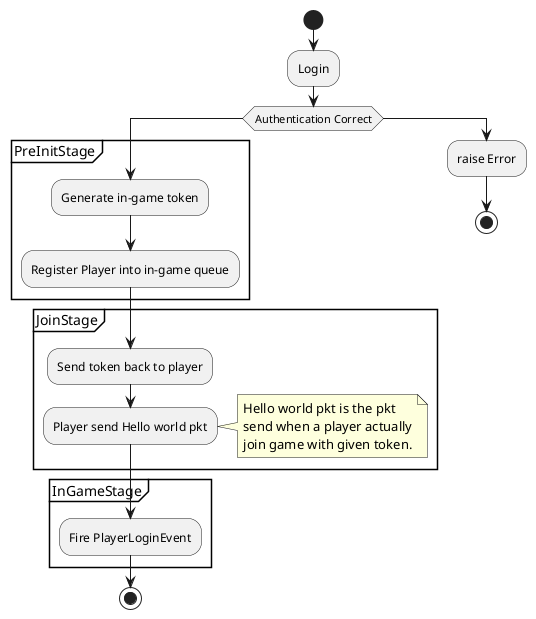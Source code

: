 @startuml Login

start
:Login;
if (Authentication Correct) then
    partition PreInitStage {
        :Generate in-game token;
        :Register Player into in-game queue;
    }
    partition JoinStage {
        :Send token back to player;
        :Player send Hello world pkt;
        note right
            Hello world pkt is the pkt
            send when a player actually
            join game with given token.
        end note
    }
    partition InGameStage {
        :Fire PlayerLoginEvent;
    }
    stop
else
    :raise Error;
    stop
endif

@enduml

